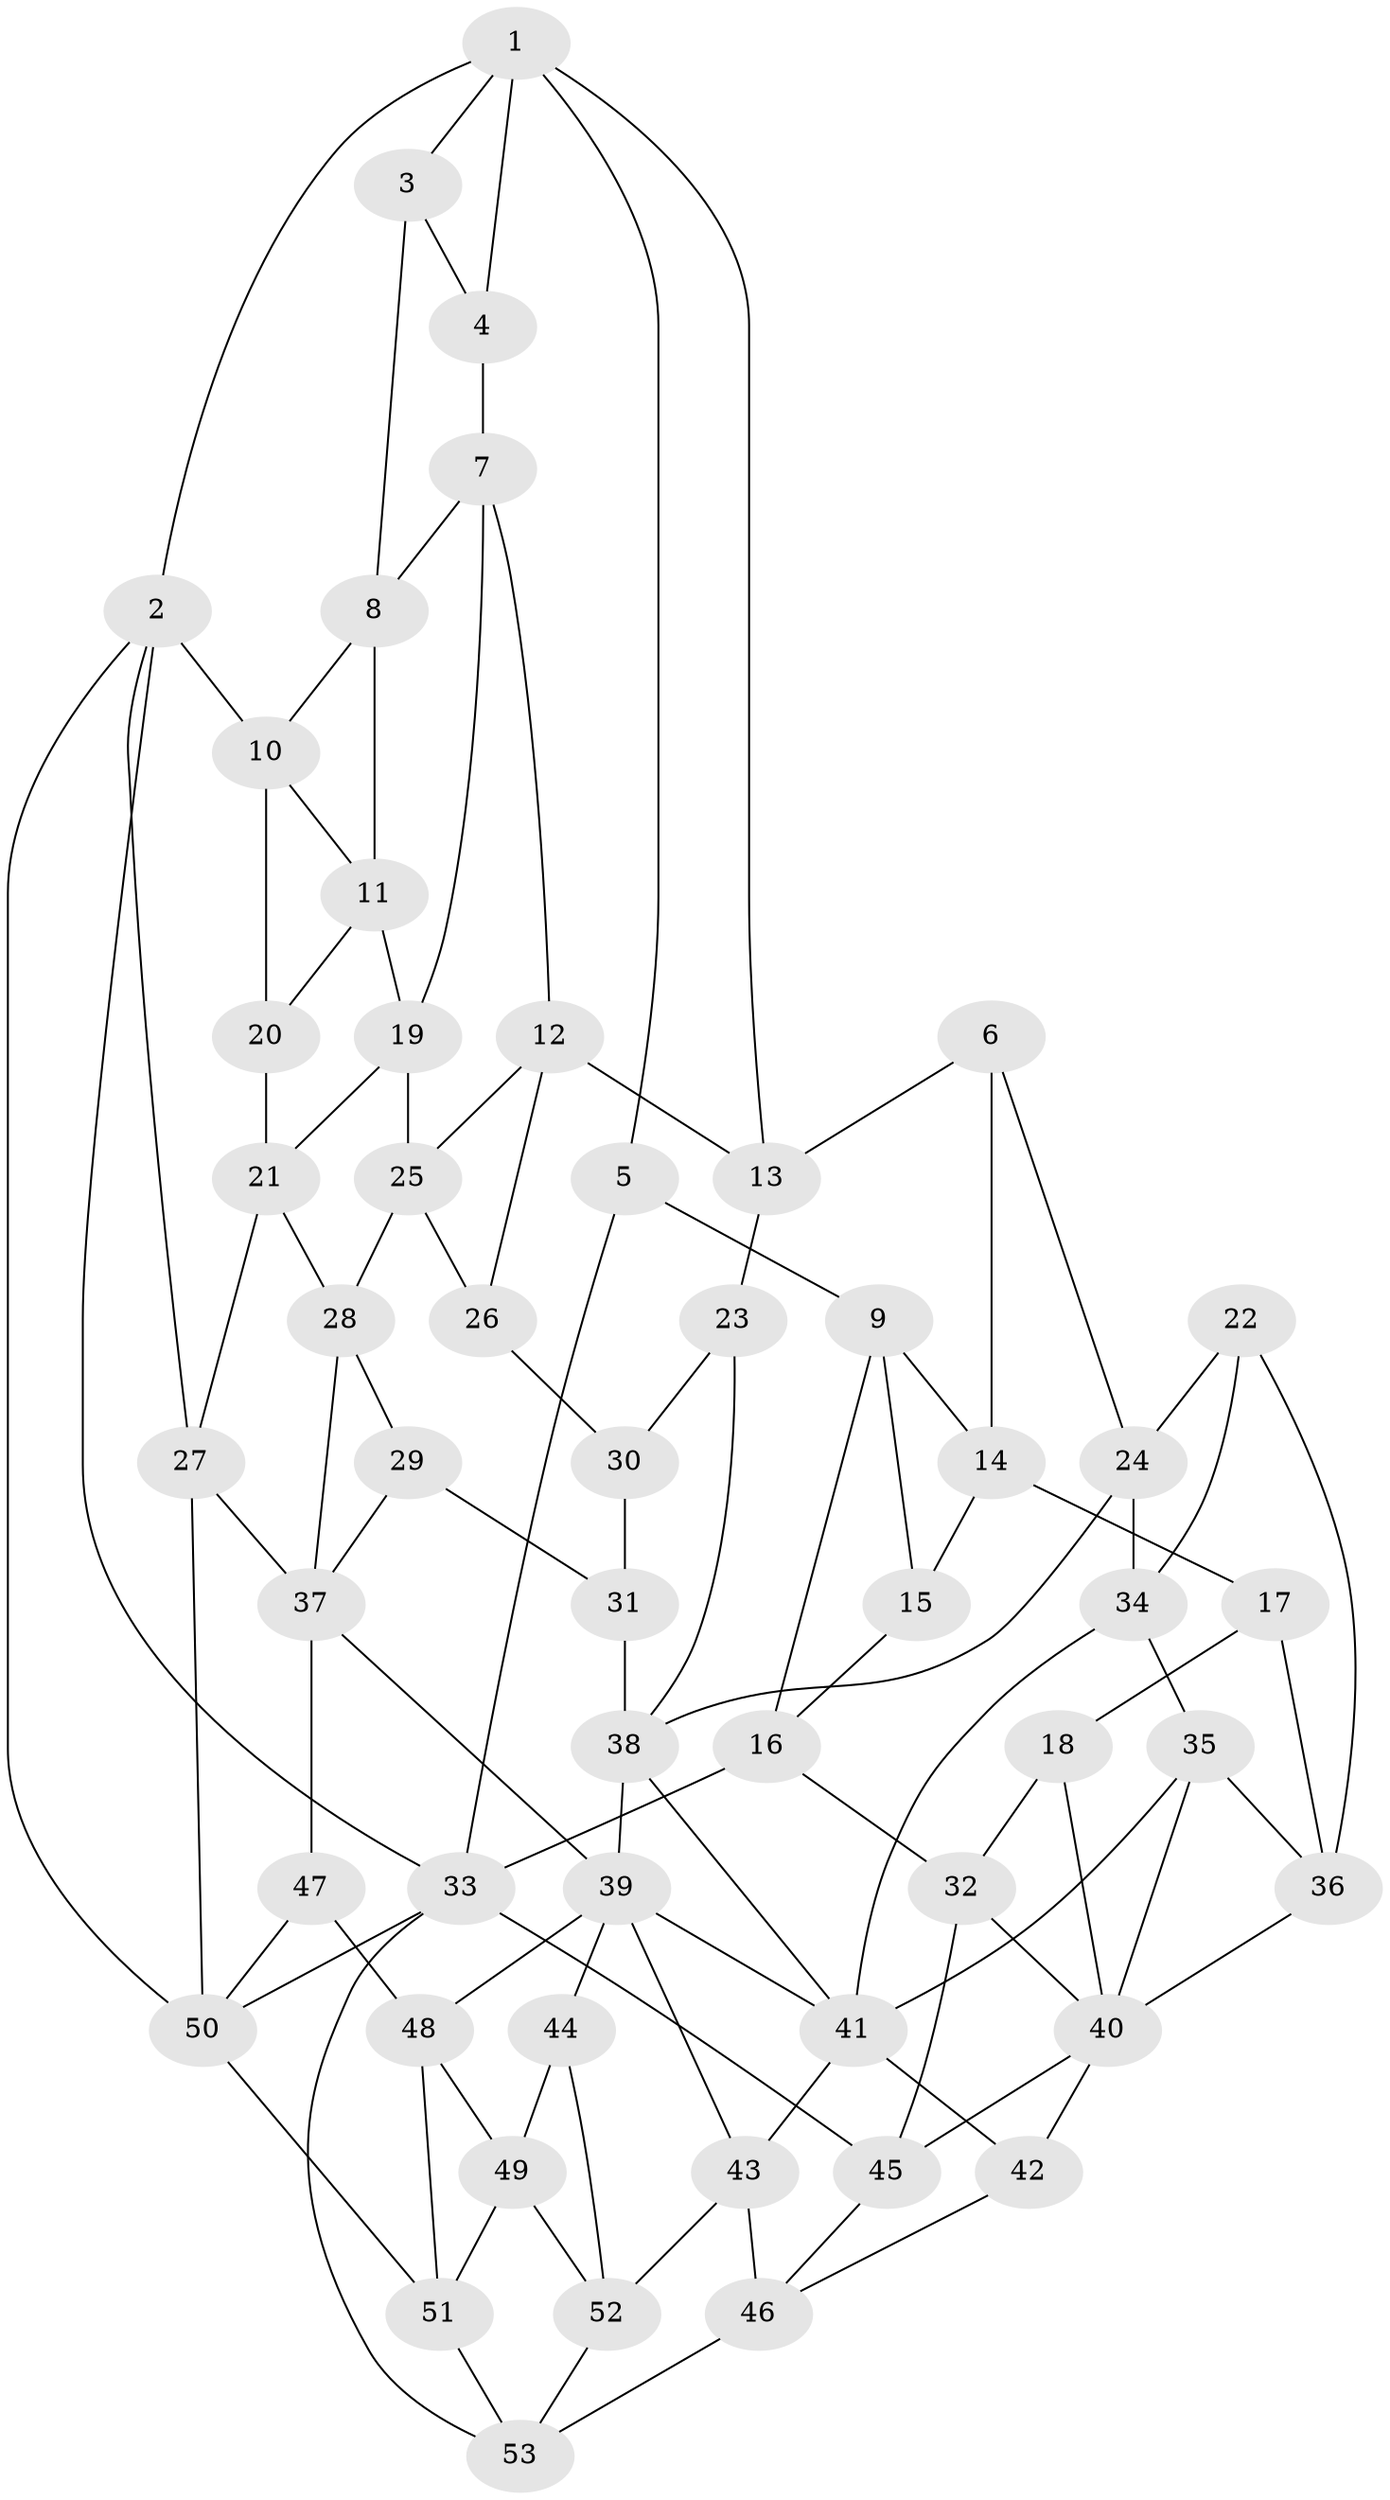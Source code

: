 // original degree distribution, {3: 0.03773584905660377, 4: 0.19811320754716982, 6: 0.2169811320754717, 5: 0.5471698113207547}
// Generated by graph-tools (version 1.1) at 2025/27/03/09/25 03:27:13]
// undirected, 53 vertices, 104 edges
graph export_dot {
graph [start="1"]
  node [color=gray90,style=filled];
  1;
  2;
  3;
  4;
  5;
  6;
  7;
  8;
  9;
  10;
  11;
  12;
  13;
  14;
  15;
  16;
  17;
  18;
  19;
  20;
  21;
  22;
  23;
  24;
  25;
  26;
  27;
  28;
  29;
  30;
  31;
  32;
  33;
  34;
  35;
  36;
  37;
  38;
  39;
  40;
  41;
  42;
  43;
  44;
  45;
  46;
  47;
  48;
  49;
  50;
  51;
  52;
  53;
  1 -- 2 [weight=1.0];
  1 -- 3 [weight=1.0];
  1 -- 4 [weight=1.0];
  1 -- 5 [weight=1.0];
  1 -- 13 [weight=1.0];
  2 -- 10 [weight=1.0];
  2 -- 27 [weight=1.0];
  2 -- 33 [weight=1.0];
  2 -- 50 [weight=1.0];
  3 -- 4 [weight=1.0];
  3 -- 8 [weight=1.0];
  4 -- 7 [weight=1.0];
  5 -- 9 [weight=1.0];
  5 -- 33 [weight=1.0];
  6 -- 13 [weight=1.0];
  6 -- 14 [weight=1.0];
  6 -- 24 [weight=1.0];
  7 -- 8 [weight=1.0];
  7 -- 12 [weight=1.0];
  7 -- 19 [weight=1.0];
  8 -- 10 [weight=1.0];
  8 -- 11 [weight=1.0];
  9 -- 14 [weight=1.0];
  9 -- 15 [weight=1.0];
  9 -- 16 [weight=1.0];
  10 -- 11 [weight=1.0];
  10 -- 20 [weight=1.0];
  11 -- 19 [weight=1.0];
  11 -- 20 [weight=1.0];
  12 -- 13 [weight=1.0];
  12 -- 25 [weight=1.0];
  12 -- 26 [weight=1.0];
  13 -- 23 [weight=1.0];
  14 -- 15 [weight=1.0];
  14 -- 17 [weight=1.0];
  15 -- 16 [weight=1.0];
  16 -- 32 [weight=1.0];
  16 -- 33 [weight=1.0];
  17 -- 18 [weight=1.0];
  17 -- 36 [weight=1.0];
  18 -- 32 [weight=1.0];
  18 -- 40 [weight=1.0];
  19 -- 21 [weight=1.0];
  19 -- 25 [weight=1.0];
  20 -- 21 [weight=1.0];
  21 -- 27 [weight=1.0];
  21 -- 28 [weight=1.0];
  22 -- 24 [weight=1.0];
  22 -- 34 [weight=1.0];
  22 -- 36 [weight=1.0];
  23 -- 30 [weight=1.0];
  23 -- 38 [weight=1.0];
  24 -- 34 [weight=1.0];
  24 -- 38 [weight=1.0];
  25 -- 26 [weight=1.0];
  25 -- 28 [weight=1.0];
  26 -- 30 [weight=2.0];
  27 -- 37 [weight=1.0];
  27 -- 50 [weight=1.0];
  28 -- 29 [weight=1.0];
  28 -- 37 [weight=1.0];
  29 -- 31 [weight=1.0];
  29 -- 37 [weight=1.0];
  30 -- 31 [weight=1.0];
  31 -- 38 [weight=2.0];
  32 -- 40 [weight=1.0];
  32 -- 45 [weight=1.0];
  33 -- 45 [weight=1.0];
  33 -- 50 [weight=1.0];
  33 -- 53 [weight=1.0];
  34 -- 35 [weight=1.0];
  34 -- 41 [weight=1.0];
  35 -- 36 [weight=1.0];
  35 -- 40 [weight=1.0];
  35 -- 41 [weight=1.0];
  36 -- 40 [weight=1.0];
  37 -- 39 [weight=1.0];
  37 -- 47 [weight=1.0];
  38 -- 39 [weight=1.0];
  38 -- 41 [weight=1.0];
  39 -- 41 [weight=1.0];
  39 -- 43 [weight=1.0];
  39 -- 44 [weight=1.0];
  39 -- 48 [weight=1.0];
  40 -- 42 [weight=1.0];
  40 -- 45 [weight=1.0];
  41 -- 42 [weight=1.0];
  41 -- 43 [weight=1.0];
  42 -- 46 [weight=1.0];
  43 -- 46 [weight=1.0];
  43 -- 52 [weight=1.0];
  44 -- 49 [weight=1.0];
  44 -- 52 [weight=1.0];
  45 -- 46 [weight=1.0];
  46 -- 53 [weight=1.0];
  47 -- 48 [weight=1.0];
  47 -- 50 [weight=1.0];
  48 -- 49 [weight=1.0];
  48 -- 51 [weight=1.0];
  49 -- 51 [weight=1.0];
  49 -- 52 [weight=1.0];
  50 -- 51 [weight=1.0];
  51 -- 53 [weight=1.0];
  52 -- 53 [weight=1.0];
}

